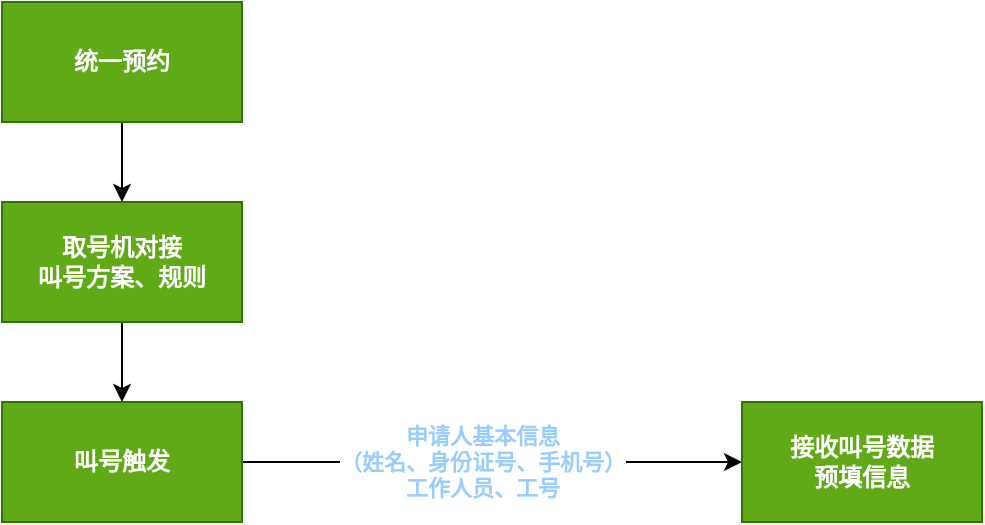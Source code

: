 <mxfile version="16.1.0" type="github">
  <diagram id="9fFKCSjiny5513VRg1FF" name="第 1 页">
    <mxGraphModel dx="782" dy="514" grid="1" gridSize="10" guides="1" tooltips="1" connect="1" arrows="1" fold="1" page="1" pageScale="1" pageWidth="827" pageHeight="1169" math="0" shadow="0">
      <root>
        <mxCell id="0" />
        <mxCell id="1" parent="0" />
        <mxCell id="ZgWXK0DPelpo1f2GpmqN-3" style="edgeStyle=orthogonalEdgeStyle;rounded=0;orthogonalLoop=1;jettySize=auto;html=1;" edge="1" parent="1" source="ZgWXK0DPelpo1f2GpmqN-1" target="ZgWXK0DPelpo1f2GpmqN-2">
          <mxGeometry relative="1" as="geometry" />
        </mxCell>
        <mxCell id="ZgWXK0DPelpo1f2GpmqN-1" value="&lt;b&gt;统一预约&lt;/b&gt;" style="rounded=0;whiteSpace=wrap;html=1;fillColor=#60a917;fontColor=#ffffff;strokeColor=#2D7600;" vertex="1" parent="1">
          <mxGeometry x="80" y="50" width="120" height="60" as="geometry" />
        </mxCell>
        <mxCell id="ZgWXK0DPelpo1f2GpmqN-5" style="edgeStyle=orthogonalEdgeStyle;rounded=0;orthogonalLoop=1;jettySize=auto;html=1;exitX=0.5;exitY=1;exitDx=0;exitDy=0;entryX=0.5;entryY=0;entryDx=0;entryDy=0;" edge="1" parent="1" source="ZgWXK0DPelpo1f2GpmqN-2" target="ZgWXK0DPelpo1f2GpmqN-4">
          <mxGeometry relative="1" as="geometry" />
        </mxCell>
        <mxCell id="ZgWXK0DPelpo1f2GpmqN-2" value="&lt;b&gt;取号机对接&lt;br&gt;叫号方案、规则&lt;br&gt;&lt;/b&gt;" style="rounded=0;whiteSpace=wrap;html=1;fillColor=#60a917;fontColor=#ffffff;strokeColor=#2D7600;" vertex="1" parent="1">
          <mxGeometry x="80" y="150" width="120" height="60" as="geometry" />
        </mxCell>
        <mxCell id="ZgWXK0DPelpo1f2GpmqN-7" style="edgeStyle=orthogonalEdgeStyle;rounded=0;orthogonalLoop=1;jettySize=auto;html=1;" edge="1" parent="1" source="ZgWXK0DPelpo1f2GpmqN-4" target="ZgWXK0DPelpo1f2GpmqN-6">
          <mxGeometry relative="1" as="geometry" />
        </mxCell>
        <mxCell id="ZgWXK0DPelpo1f2GpmqN-8" value="&lt;b&gt;&lt;font color=&quot;#99ccff&quot;&gt;申请人基本信息&lt;br&gt;（姓名、身份证号、手机号）&lt;br&gt;工作人员、工号&lt;/font&gt;&lt;/b&gt;" style="edgeLabel;html=1;align=center;verticalAlign=middle;resizable=0;points=[];" vertex="1" connectable="0" parent="ZgWXK0DPelpo1f2GpmqN-7">
          <mxGeometry x="-0.176" relative="1" as="geometry">
            <mxPoint x="17" as="offset" />
          </mxGeometry>
        </mxCell>
        <mxCell id="ZgWXK0DPelpo1f2GpmqN-4" value="&lt;b&gt;叫号触发&lt;br&gt;&lt;/b&gt;" style="rounded=0;whiteSpace=wrap;html=1;fillColor=#60a917;fontColor=#ffffff;strokeColor=#2D7600;" vertex="1" parent="1">
          <mxGeometry x="80" y="250" width="120" height="60" as="geometry" />
        </mxCell>
        <mxCell id="ZgWXK0DPelpo1f2GpmqN-6" value="&lt;b&gt;接收叫号数据&lt;br&gt;预填信息&lt;br&gt;&lt;/b&gt;" style="rounded=0;whiteSpace=wrap;html=1;fillColor=#60a917;fontColor=#ffffff;strokeColor=#2D7600;" vertex="1" parent="1">
          <mxGeometry x="450" y="250" width="120" height="60" as="geometry" />
        </mxCell>
      </root>
    </mxGraphModel>
  </diagram>
</mxfile>
